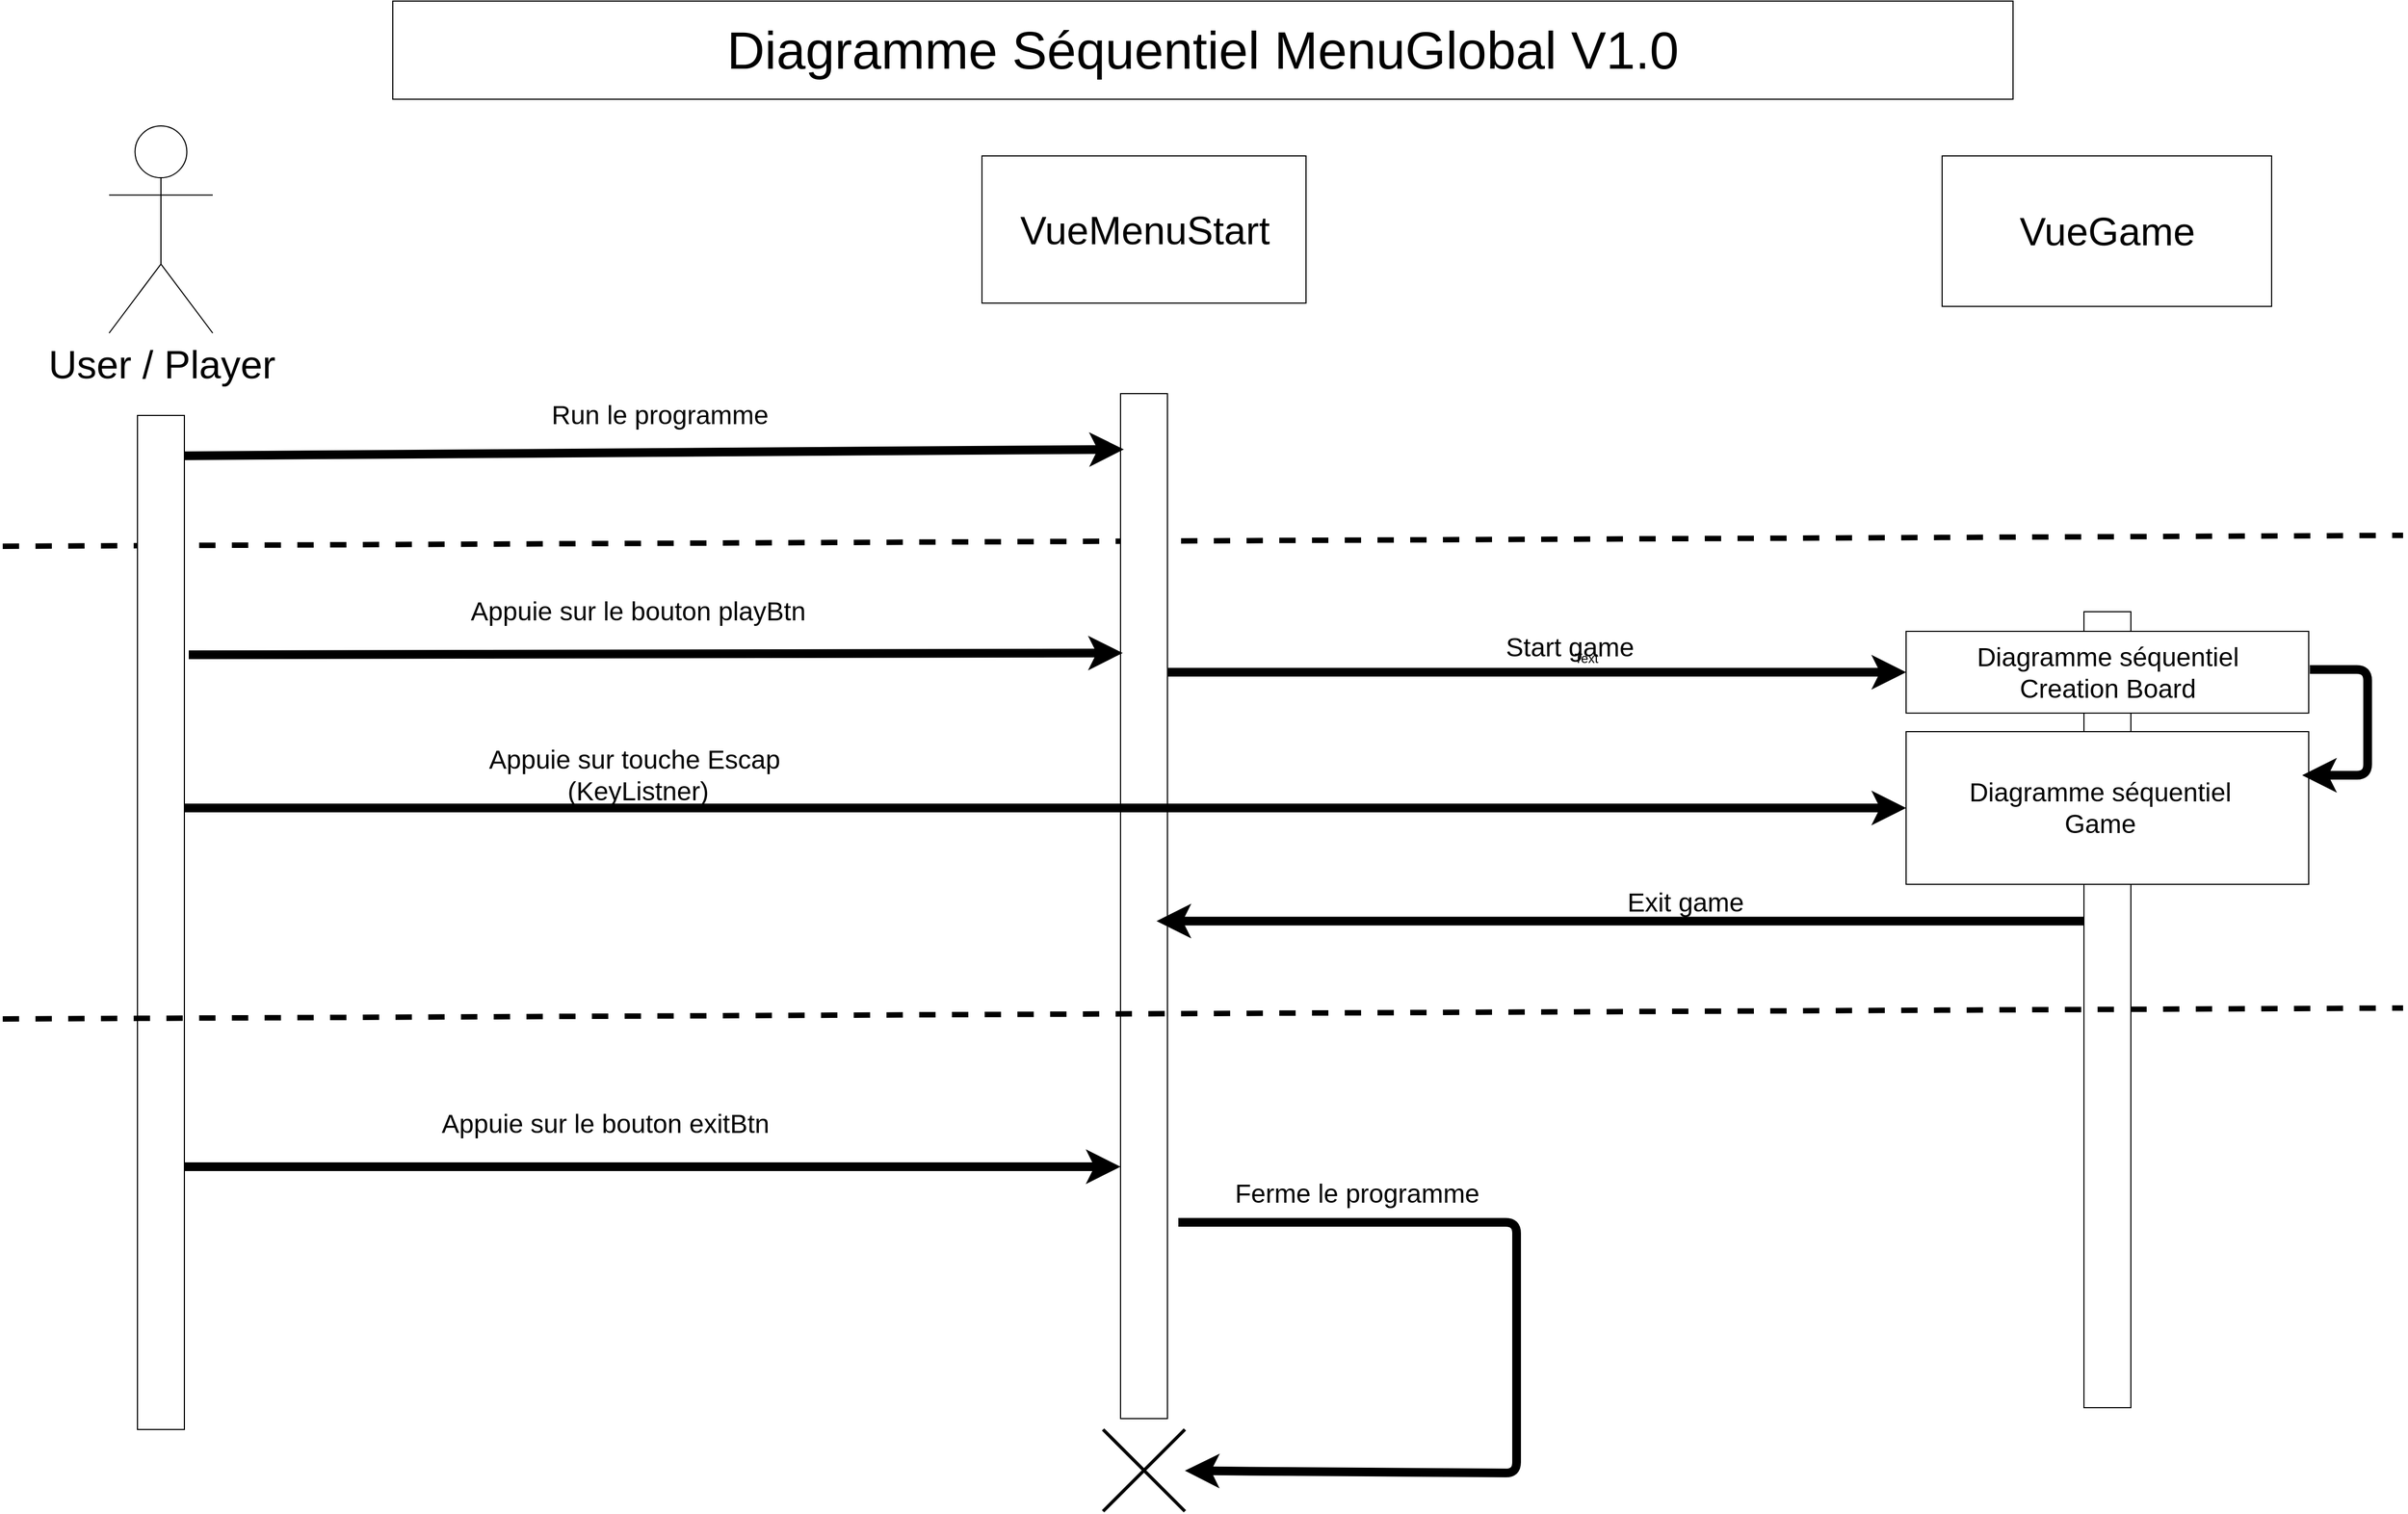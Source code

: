 <mxfile version="12.2.0" type="device" pages="1"><diagram id="mCuvI0lOj3TtHvebkdfu" name="Page-1"><mxGraphModel dx="2926" dy="1477" grid="1" gridSize="10" guides="1" tooltips="1" connect="1" arrows="1" fold="1" page="1" pageScale="1" pageWidth="2336" pageHeight="1654" math="0" shadow="0"><root><mxCell id="0"/><mxCell id="1" parent="0"/><mxCell id="Ocw_zW_ORRj3Kj7T5yub-11" value="" style="html=1;points=[];perimeter=orthogonalPerimeter;" vertex="1" parent="1"><mxGeometry x="1950" y="600" width="43" height="730" as="geometry"/></mxCell><mxCell id="Ocw_zW_ORRj3Kj7T5yub-46" value="" style="rounded=0;whiteSpace=wrap;html=1;" vertex="1" parent="1"><mxGeometry x="1787" y="710" width="369" height="140" as="geometry"/></mxCell><mxCell id="Ocw_zW_ORRj3Kj7T5yub-40" value="" style="rounded=0;whiteSpace=wrap;html=1;" vertex="1" parent="1"><mxGeometry x="1787" y="618" width="369" height="75" as="geometry"/></mxCell><mxCell id="Ocw_zW_ORRj3Kj7T5yub-34" value="" style="endArrow=none;dashed=1;html=1;strokeWidth=5;" edge="1" parent="1"><mxGeometry width="50" height="50" relative="1" as="geometry"><mxPoint x="42.5" y="540" as="sourcePoint"/><mxPoint x="2242.5" y="530" as="targetPoint"/></mxGeometry></mxCell><mxCell id="Ocw_zW_ORRj3Kj7T5yub-1" value="&lt;font style=&quot;font-size: 48px&quot;&gt;Diagramme Séquentiel MenuGlobal V1.0&lt;/font&gt;" style="rounded=0;whiteSpace=wrap;html=1;" vertex="1" parent="1"><mxGeometry x="400" y="40" width="1485" height="90" as="geometry"/></mxCell><mxCell id="Ocw_zW_ORRj3Kj7T5yub-2" value="&lt;font style=&quot;font-size: 36px&quot;&gt;User / Player&lt;/font&gt;" style="shape=umlActor;verticalLabelPosition=bottom;labelBackgroundColor=#ffffff;verticalAlign=top;html=1;" vertex="1" parent="1"><mxGeometry x="140" y="154.5" width="95" height="190" as="geometry"/></mxCell><mxCell id="Ocw_zW_ORRj3Kj7T5yub-5" value="&lt;font style=&quot;font-size: 36px&quot;&gt;VueMenuStart&lt;/font&gt;" style="html=1;" vertex="1" parent="1"><mxGeometry x="940" y="182" width="297" height="135" as="geometry"/></mxCell><mxCell id="Ocw_zW_ORRj3Kj7T5yub-6" value="&lt;font style=&quot;font-size: 36px&quot;&gt;VueGame&lt;/font&gt;" style="html=1;" vertex="1" parent="1"><mxGeometry x="1820" y="182" width="302" height="138" as="geometry"/></mxCell><mxCell id="Ocw_zW_ORRj3Kj7T5yub-9" value="" style="html=1;points=[];perimeter=orthogonalPerimeter;" vertex="1" parent="1"><mxGeometry x="166" y="420" width="43" height="930" as="geometry"/></mxCell><mxCell id="Ocw_zW_ORRj3Kj7T5yub-10" value="" style="html=1;points=[];perimeter=orthogonalPerimeter;" vertex="1" parent="1"><mxGeometry x="1067" y="400" width="43" height="940" as="geometry"/></mxCell><mxCell id="Ocw_zW_ORRj3Kj7T5yub-13" value="&lt;span style=&quot;font-size: 24px&quot;&gt;Appuie sur le bouton playBtn&lt;/span&gt;" style="text;html=1;strokeColor=none;fillColor=none;align=center;verticalAlign=middle;whiteSpace=wrap;rounded=0;" vertex="1" parent="1"><mxGeometry x="430" y="560" width="390" height="80" as="geometry"/></mxCell><mxCell id="Ocw_zW_ORRj3Kj7T5yub-14" value="" style="endArrow=classic;html=1;strokeWidth=8;entryX=0.07;entryY=0.082;entryDx=0;entryDy=0;entryPerimeter=0;" edge="1" parent="1"><mxGeometry width="50" height="50" relative="1" as="geometry"><mxPoint x="209" y="457" as="sourcePoint"/><mxPoint x="1070.01" y="451.08" as="targetPoint"/><Array as="points"/></mxGeometry></mxCell><mxCell id="Ocw_zW_ORRj3Kj7T5yub-18" value="" style="endArrow=classic;html=1;strokeWidth=8;entryX=0;entryY=0.5;entryDx=0;entryDy=0;" edge="1" parent="1" source="Ocw_zW_ORRj3Kj7T5yub-10" target="Ocw_zW_ORRj3Kj7T5yub-40"><mxGeometry width="50" height="50" relative="1" as="geometry"><mxPoint x="1210" y="615" as="sourcePoint"/><mxPoint x="1700" y="650" as="targetPoint"/><Array as="points"/></mxGeometry></mxCell><mxCell id="Ocw_zW_ORRj3Kj7T5yub-19" value="&lt;span style=&quot;font-size: 24px&quot;&gt;Run le programme&lt;/span&gt;" style="text;html=1;strokeColor=none;fillColor=none;align=center;verticalAlign=middle;whiteSpace=wrap;rounded=0;" vertex="1" parent="1"><mxGeometry x="450" y="380" width="390" height="80" as="geometry"/></mxCell><mxCell id="Ocw_zW_ORRj3Kj7T5yub-23" value="&lt;span style=&quot;font-size: 24px&quot;&gt;Diagramme séquentiel&lt;/span&gt;&lt;br&gt;&lt;span style=&quot;font-size: 24px&quot;&gt;Game&lt;/span&gt;" style="text;html=1;strokeColor=none;fillColor=none;align=center;verticalAlign=middle;whiteSpace=wrap;rounded=0;" vertex="1" parent="1"><mxGeometry x="1780" y="742.5" width="370" height="75" as="geometry"/></mxCell><mxCell id="Ocw_zW_ORRj3Kj7T5yub-24" value="" style="endArrow=classic;html=1;strokeWidth=8;entryX=0.047;entryY=0.253;entryDx=0;entryDy=0;entryPerimeter=0;exitX=1.093;exitY=0.236;exitDx=0;exitDy=0;exitPerimeter=0;" edge="1" parent="1" source="Ocw_zW_ORRj3Kj7T5yub-9" target="Ocw_zW_ORRj3Kj7T5yub-10"><mxGeometry width="50" height="50" relative="1" as="geometry"><mxPoint x="260.0" y="703" as="sourcePoint"/><mxPoint x="1000" y="697" as="targetPoint"/><Array as="points"/></mxGeometry></mxCell><mxCell id="Ocw_zW_ORRj3Kj7T5yub-27" value="" style="endArrow=classic;html=1;strokeWidth=8;" edge="1" parent="1" target="Ocw_zW_ORRj3Kj7T5yub-10"><mxGeometry width="50" height="50" relative="1" as="geometry"><mxPoint x="209" y="1109" as="sourcePoint"/><mxPoint x="970" y="1109" as="targetPoint"/><Array as="points"/></mxGeometry></mxCell><mxCell id="Ocw_zW_ORRj3Kj7T5yub-28" value="" style="endArrow=classic;html=1;strokeWidth=8;entryX=0;entryY=0.5;entryDx=0;entryDy=0;" edge="1" parent="1" source="Ocw_zW_ORRj3Kj7T5yub-9" target="Ocw_zW_ORRj3Kj7T5yub-46"><mxGeometry width="50" height="50" relative="1" as="geometry"><mxPoint x="208.999" y="1120.21" as="sourcePoint"/><mxPoint x="1760" y="810" as="targetPoint"/><Array as="points"><mxPoint x="1380" y="780"/></Array></mxGeometry></mxCell><mxCell id="Ocw_zW_ORRj3Kj7T5yub-29" value="&lt;span style=&quot;font-size: 24px&quot;&gt;Appuie sur le bouton exitBtn&lt;/span&gt;" style="text;html=1;strokeColor=none;fillColor=none;align=center;verticalAlign=middle;whiteSpace=wrap;rounded=0;" vertex="1" parent="1"><mxGeometry x="400" y="1030" width="390" height="80" as="geometry"/></mxCell><mxCell id="Ocw_zW_ORRj3Kj7T5yub-30" value="&lt;span style=&quot;font-size: 24px&quot;&gt;Appuie sur touche Escap&amp;nbsp;&lt;br&gt;(KeyListner)&lt;/span&gt;" style="text;html=1;strokeColor=none;fillColor=none;align=center;verticalAlign=middle;whiteSpace=wrap;rounded=0;" vertex="1" parent="1"><mxGeometry x="430" y="710" width="390" height="80" as="geometry"/></mxCell><mxCell id="Ocw_zW_ORRj3Kj7T5yub-31" value="&lt;span style=&quot;font-size: 24px&quot;&gt;Start game&lt;/span&gt;" style="text;html=1;strokeColor=none;fillColor=none;align=center;verticalAlign=middle;whiteSpace=wrap;rounded=0;" vertex="1" parent="1"><mxGeometry x="1283.5" y="593" width="390" height="80" as="geometry"/></mxCell><mxCell id="Ocw_zW_ORRj3Kj7T5yub-32" value="&lt;span style=&quot;font-size: 24px&quot;&gt;Exit game&lt;/span&gt;" style="text;html=1;strokeColor=none;fillColor=none;align=center;verticalAlign=middle;whiteSpace=wrap;rounded=0;" vertex="1" parent="1"><mxGeometry x="1390" y="827" width="390" height="80" as="geometry"/></mxCell><mxCell id="Ocw_zW_ORRj3Kj7T5yub-33" value="&lt;span style=&quot;font-size: 24px&quot;&gt;Ferme le programme&lt;/span&gt;" style="text;html=1;strokeColor=none;fillColor=none;align=center;verticalAlign=middle;whiteSpace=wrap;rounded=0;" vertex="1" parent="1"><mxGeometry x="1088.5" y="1093.5" width="390" height="80" as="geometry"/></mxCell><mxCell id="Ocw_zW_ORRj3Kj7T5yub-35" value="" style="endArrow=none;dashed=1;html=1;strokeWidth=5;" edge="1" parent="1"><mxGeometry width="50" height="50" relative="1" as="geometry"><mxPoint x="42.5" y="973.5" as="sourcePoint"/><mxPoint x="2242.5" y="963.5" as="targetPoint"/></mxGeometry></mxCell><mxCell id="Ocw_zW_ORRj3Kj7T5yub-38" value="" style="endArrow=classic;html=1;strokeWidth=8;exitX=0.233;exitY=0.537;exitDx=0;exitDy=0;exitPerimeter=0;" edge="1" parent="1"><mxGeometry width="50" height="50" relative="1" as="geometry"><mxPoint x="1950.019" y="883.695" as="sourcePoint"/><mxPoint x="1100.0" y="883.695" as="targetPoint"/><Array as="points"/></mxGeometry></mxCell><mxCell id="Ocw_zW_ORRj3Kj7T5yub-41" value="" style="endArrow=classic;html=1;strokeWidth=8;" edge="1" parent="1" target="Ocw_zW_ORRj3Kj7T5yub-42"><mxGeometry width="50" height="50" relative="1" as="geometry"><mxPoint x="1120" y="1160" as="sourcePoint"/><mxPoint x="1090" y="1390" as="targetPoint"/><Array as="points"><mxPoint x="1430" y="1160"/><mxPoint x="1430" y="1390"/></Array></mxGeometry></mxCell><mxCell id="Ocw_zW_ORRj3Kj7T5yub-42" value="" style="shape=umlDestroy;whiteSpace=wrap;html=1;strokeWidth=3;" vertex="1" parent="1"><mxGeometry x="1051" y="1350" width="75" height="75" as="geometry"/></mxCell><mxCell id="Ocw_zW_ORRj3Kj7T5yub-43" value="&lt;span style=&quot;font-size: 24px&quot;&gt;Diagramme séquentiel&lt;/span&gt;&lt;br&gt;&lt;span style=&quot;font-size: 24px&quot;&gt;Creation Board&lt;/span&gt;" style="text;html=1;strokeColor=none;fillColor=none;align=center;verticalAlign=middle;whiteSpace=wrap;rounded=0;" vertex="1" parent="1"><mxGeometry x="1787" y="618" width="370" height="75" as="geometry"/></mxCell><mxCell id="Ocw_zW_ORRj3Kj7T5yub-49" value="Text" style="text;html=1;resizable=0;points=[];autosize=1;align=left;verticalAlign=top;spacingTop=-4;" vertex="1" parent="1"><mxGeometry x="1481" y="633" width="40" height="20" as="geometry"/></mxCell><mxCell id="Ocw_zW_ORRj3Kj7T5yub-50" value="" style="endArrow=classic;html=1;strokeWidth=8;" edge="1" parent="1"><mxGeometry width="50" height="50" relative="1" as="geometry"><mxPoint x="2157" y="653" as="sourcePoint"/><mxPoint x="2150" y="750" as="targetPoint"/><Array as="points"><mxPoint x="2210" y="653"/><mxPoint x="2210" y="750"/></Array></mxGeometry></mxCell></root></mxGraphModel></diagram></mxfile>